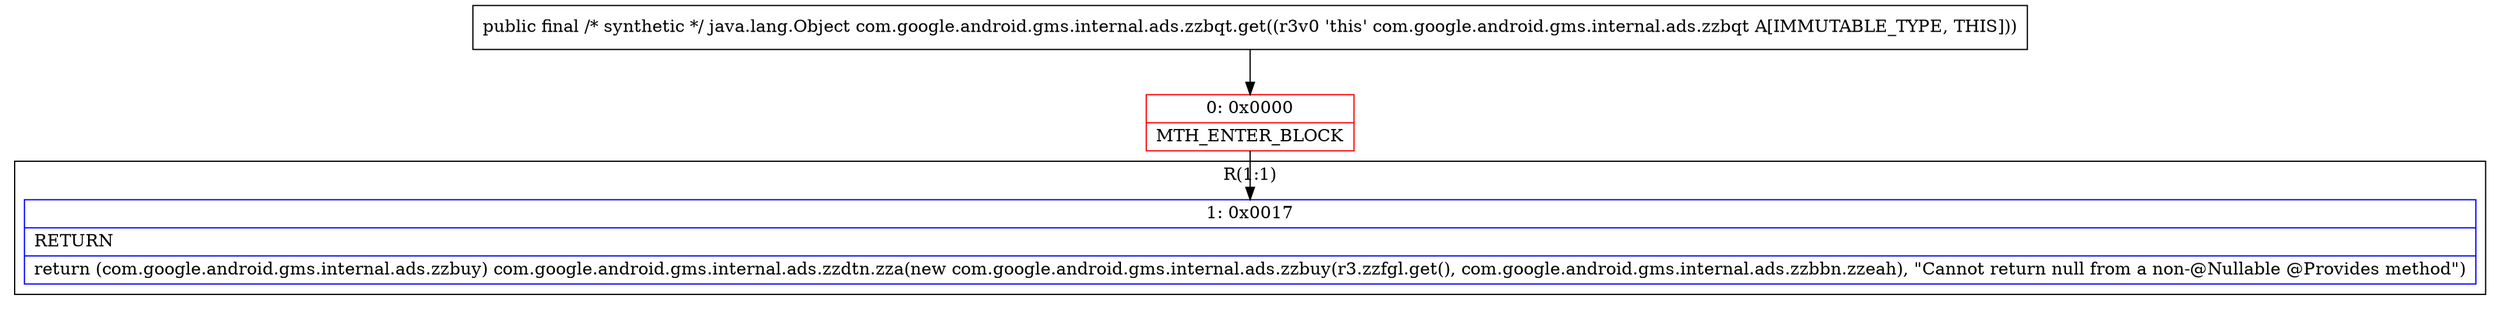 digraph "CFG forcom.google.android.gms.internal.ads.zzbqt.get()Ljava\/lang\/Object;" {
subgraph cluster_Region_1190187472 {
label = "R(1:1)";
node [shape=record,color=blue];
Node_1 [shape=record,label="{1\:\ 0x0017|RETURN\l|return (com.google.android.gms.internal.ads.zzbuy) com.google.android.gms.internal.ads.zzdtn.zza(new com.google.android.gms.internal.ads.zzbuy(r3.zzfgl.get(), com.google.android.gms.internal.ads.zzbbn.zzeah), \"Cannot return null from a non\-@Nullable @Provides method\")\l}"];
}
Node_0 [shape=record,color=red,label="{0\:\ 0x0000|MTH_ENTER_BLOCK\l}"];
MethodNode[shape=record,label="{public final \/* synthetic *\/ java.lang.Object com.google.android.gms.internal.ads.zzbqt.get((r3v0 'this' com.google.android.gms.internal.ads.zzbqt A[IMMUTABLE_TYPE, THIS])) }"];
MethodNode -> Node_0;
Node_0 -> Node_1;
}

